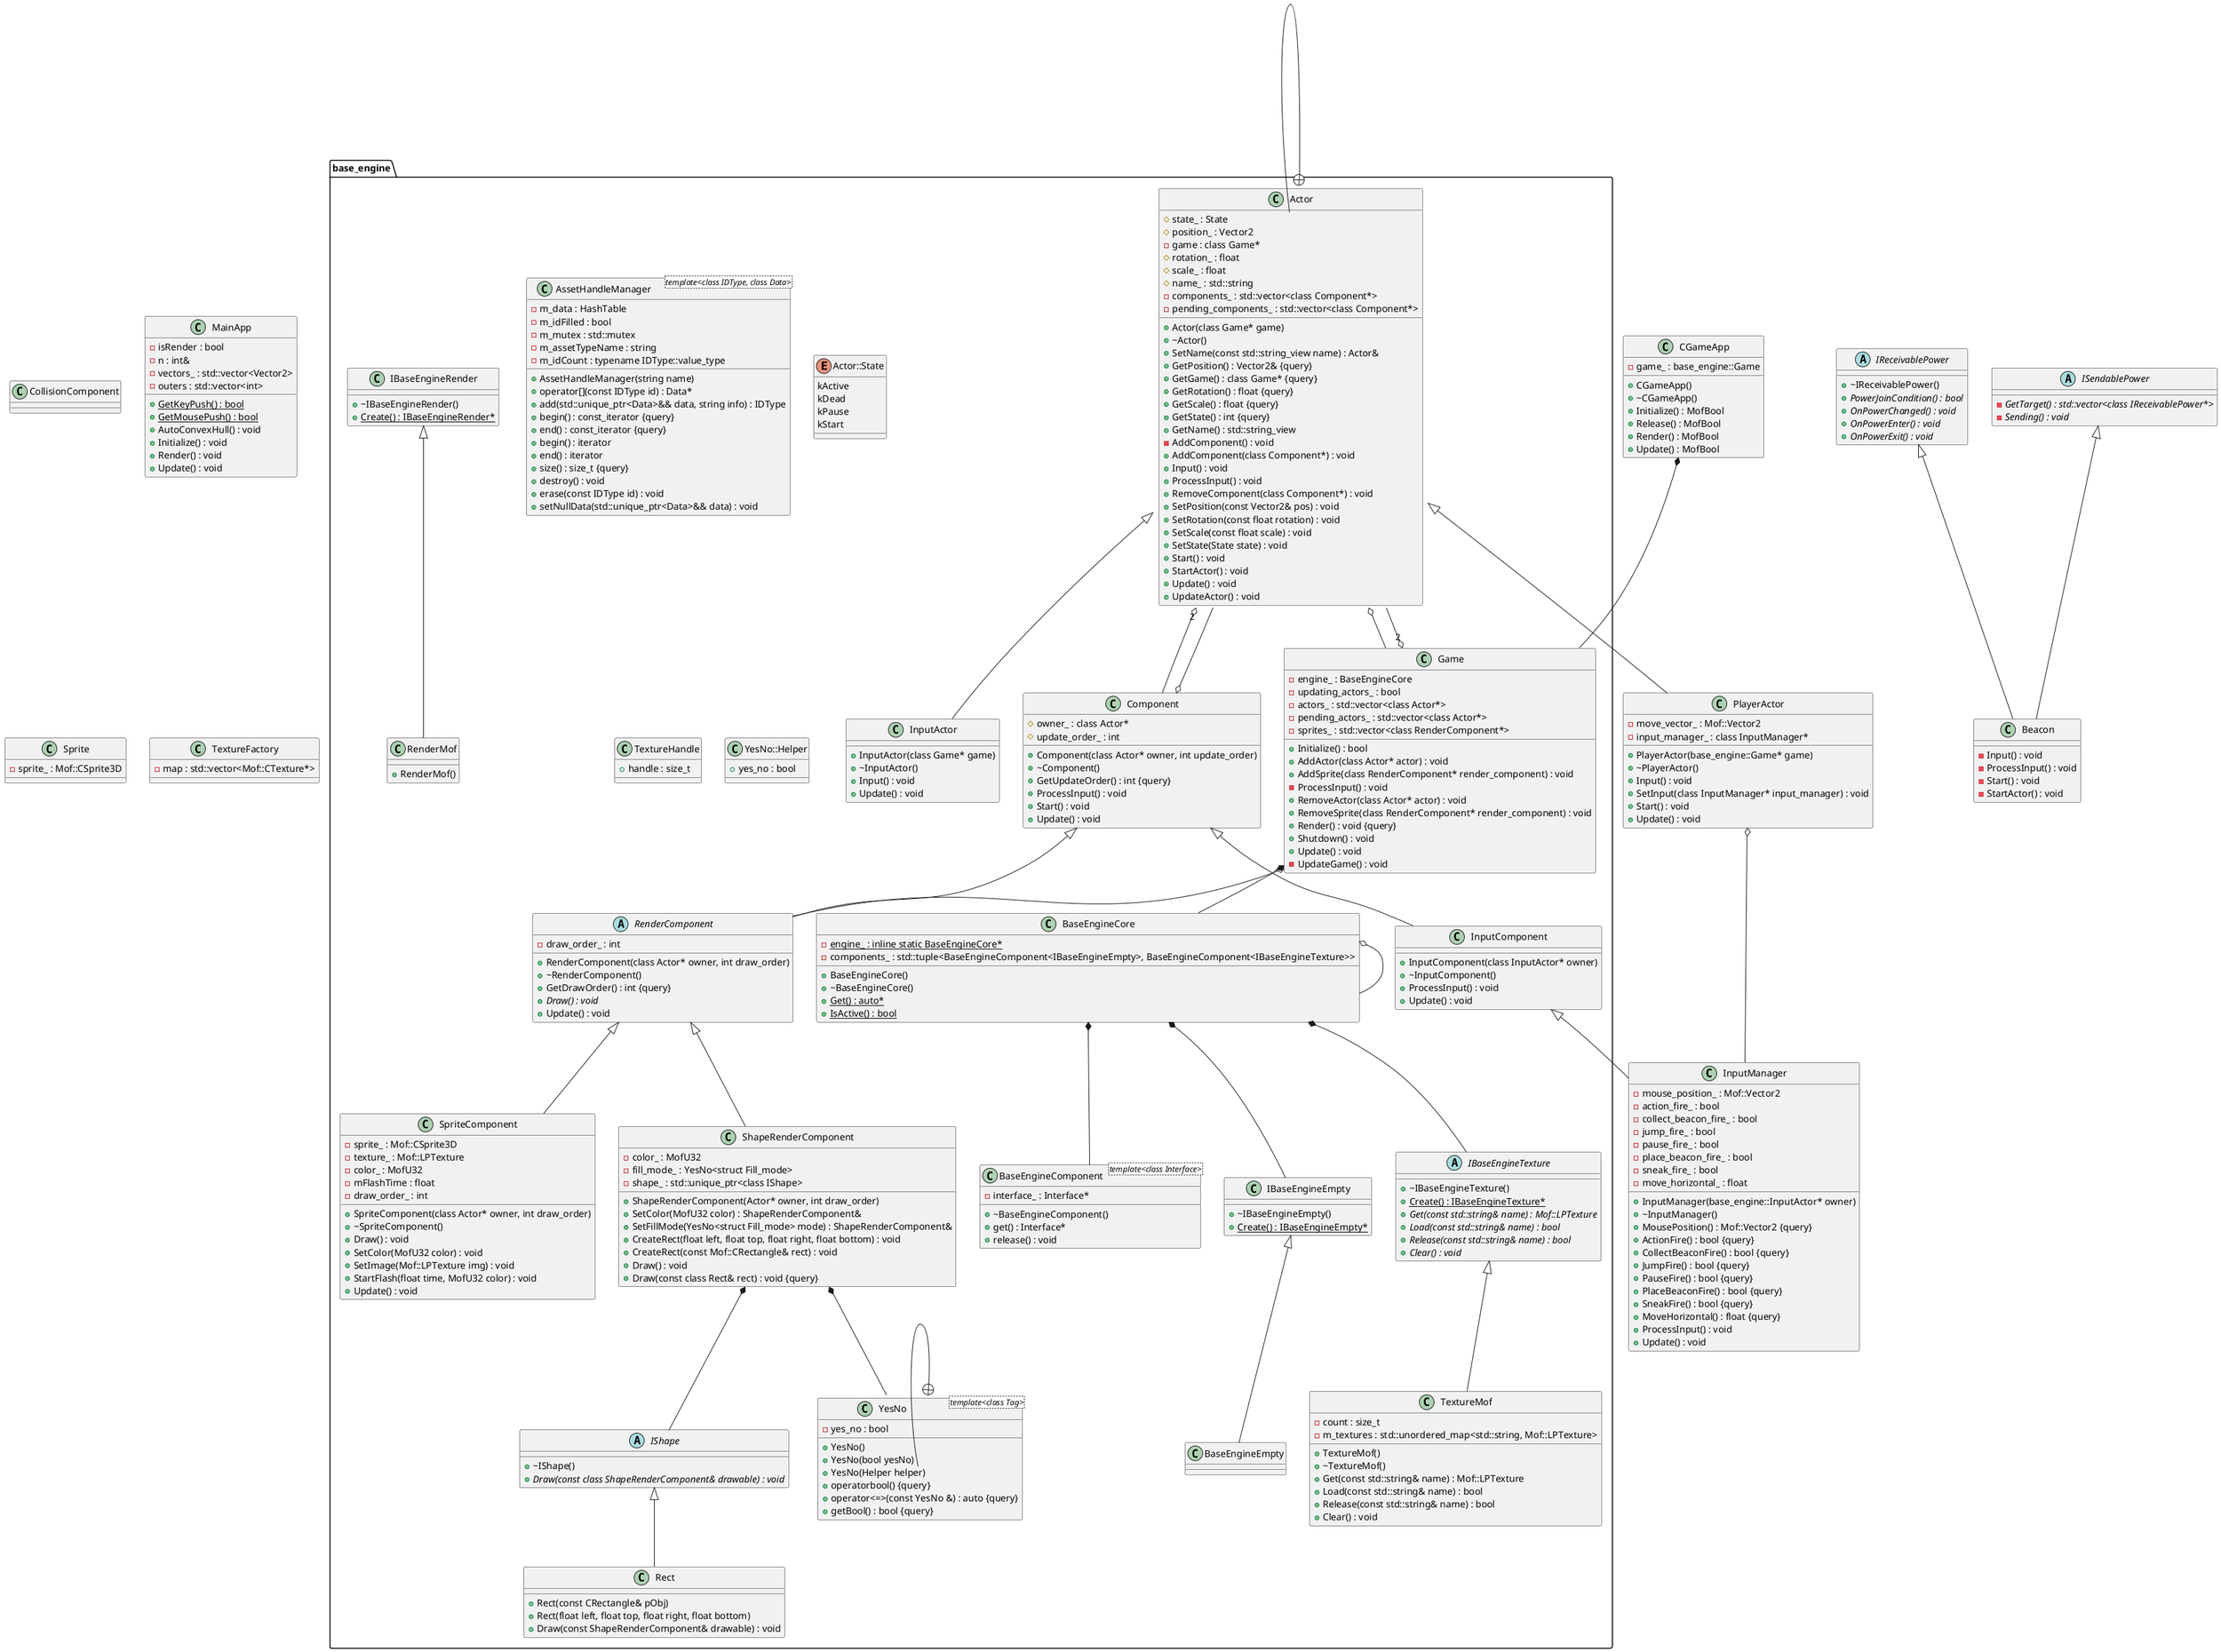 @startuml





/' Objects '/

class Beacon {
	-Input() : void
	-ProcessInput() : void
	-Start() : void
	-StartActor() : void
}


class CGameApp {
	+CGameApp()
	+~CGameApp()
	+Initialize() : MofBool
	+Release() : MofBool
	+Render() : MofBool
	+Update() : MofBool
	-game_ : base_engine::Game
}


class CollisionComponent {
}


abstract class IReceivablePower {
	+~IReceivablePower()
	+{abstract} PowerJoinCondition() : bool
	+{abstract} OnPowerChanged() : void
	+{abstract} OnPowerEnter() : void
	+{abstract} OnPowerExit() : void
}


abstract class ISendablePower {
	-{abstract} GetTarget() : std::vector<class IReceivablePower*>
	-{abstract} Sending() : void
}


class InputManager {
	+InputManager(base_engine::InputActor* owner)
	+~InputManager()
	+MousePosition() : Mof::Vector2 {query}
	-mouse_position_ : Mof::Vector2
	+ActionFire() : bool {query}
	+CollectBeaconFire() : bool {query}
	+JumpFire() : bool {query}
	+PauseFire() : bool {query}
	+PlaceBeaconFire() : bool {query}
	+SneakFire() : bool {query}
	-action_fire_ : bool
	-collect_beacon_fire_ : bool
	-jump_fire_ : bool
	-pause_fire_ : bool
	-place_beacon_fire_ : bool
	-sneak_fire_ : bool
	+MoveHorizontal() : float {query}
	-move_horizontal_ : float
	+ProcessInput() : void
	+Update() : void
}


class MainApp {
	+{static} GetKeyPush() : bool
	+{static} GetMousePush() : bool
	-isRender : bool
	-n : int&
	-vectors_ : std::vector<Vector2>
	-outers : std::vector<int>
	+AutoConvexHull() : void
	+Initialize() : void
	+Render() : void
	+Update() : void
}


class PlayerActor {
	+PlayerActor(base_engine::Game* game)
	+~PlayerActor()
	-move_vector_ : Mof::Vector2
	-input_manager_ : class InputManager*
	+Input() : void
	+SetInput(class InputManager* input_manager) : void
	+Start() : void
	+Update() : void
}


class Sprite {
	-sprite_ : Mof::CSprite3D
}


class TextureFactory {
	-map : std::vector<Mof::CTexture*>
}


namespace base_engine {
	class Actor {
		+Actor(class Game* game)
		+~Actor()
		+SetName(const std::string_view name) : Actor&
		#state_ : State
		#position_ : Vector2
		+GetPosition() : Vector2& {query}
		+GetGame() : class Game* {query}
		-game : class Game*
		+GetRotation() : float {query}
		+GetScale() : float {query}
		#rotation_ : float
		#scale_ : float
		+GetState() : int {query}
		#name_ : std::string
		+GetName() : std::string_view
		-components_ : std::vector<class Component*>
		-pending_components_ : std::vector<class Component*>
		-AddComponent() : void
		+AddComponent(class Component*) : void
		+Input() : void
		+ProcessInput() : void
		+RemoveComponent(class Component*) : void
		+SetPosition(const Vector2& pos) : void
		+SetRotation(const float rotation) : void
		+SetScale(const float scale) : void
		+SetState(State state) : void
		+Start() : void
		+StartActor() : void
		+Update() : void
		+UpdateActor() : void
	}

	class AssetHandleManager <template<class IDType, class Data>> {
		+AssetHandleManager(string name)
		+operator[](const IDType id) : Data*
		-m_data : HashTable
		+add(std::unique_ptr<Data>&& data, string info) : IDType
		-m_idFilled : bool
		+begin() : const_iterator {query}
		+end() : const_iterator {query}
		+begin() : iterator
		+end() : iterator
		+size() : size_t {query}
		-m_mutex : std::mutex
		-m_assetTypeName : string
		-m_idCount : typename IDType::value_type
		+destroy() : void
		+erase(const IDType id) : void
		+setNullData(std::unique_ptr<Data>&& data) : void
	}

	class BaseEngineComponent <template<class Interface>> {
		+~BaseEngineComponent()
		+get() : Interface*
		-interface_ : Interface*
		+release() : void
	}

	class BaseEngineCore {
		+BaseEngineCore()
		+~BaseEngineCore()
		+{static} Get() : auto*
		+{static} IsActive() : bool
		-{static} engine_ : inline static BaseEngineCore*
		-components_ : std::tuple<BaseEngineComponent<IBaseEngineEmpty>, BaseEngineComponent<IBaseEngineTexture>>
	}

	class BaseEngineEmpty {
	}

	class Component {
		+Component(class Actor* owner, int update_order)
		+~Component()
		#owner_ : class Actor*
		+GetUpdateOrder() : int {query}
		#update_order_ : int
		+ProcessInput() : void
		+Start() : void
		+Update() : void
	}

	class Game {
		-engine_ : BaseEngineCore
		+Initialize() : bool
		-updating_actors_ : bool
		-actors_ : std::vector<class Actor*>
		-pending_actors_ : std::vector<class Actor*>
		-sprites_ : std::vector<class RenderComponent*>
		+AddActor(class Actor* actor) : void
		+AddSprite(class RenderComponent* render_component) : void
		-ProcessInput() : void
		+RemoveActor(class Actor* actor) : void
		+RemoveSprite(class RenderComponent* render_component) : void
		+Render() : void {query}
		+Shutdown() : void
		+Update() : void
		-UpdateGame() : void
	}

	class IBaseEngineEmpty {
		+~IBaseEngineEmpty()
		+{static} Create() : IBaseEngineEmpty*
	}

	class IBaseEngineRender {
		+~IBaseEngineRender()
		+{static} Create() : IBaseEngineRender*
	}

	abstract class IBaseEngineTexture {
		+~IBaseEngineTexture()
		+{static} Create() : IBaseEngineTexture*
		+{abstract} Get(const std::string& name) : Mof::LPTexture
		+{abstract} Load(const std::string& name) : bool
		+{abstract} Release(const std::string& name) : bool
		+{abstract} Clear() : void
	}

	abstract class IShape {
		+~IShape()
		+{abstract} Draw(const class ShapeRenderComponent& drawable) : void
	}

	class InputActor {
		+InputActor(class Game* game)
		+~InputActor()
		+Input() : void
		+Update() : void
	}

	class InputComponent {
		+InputComponent(class InputActor* owner)
		+~InputComponent()
		+ProcessInput() : void
		+Update() : void
	}

	class Rect {
		+Rect(const CRectangle& pObj)
		+Rect(float left, float top, float right, float bottom)
		+Draw(const ShapeRenderComponent& drawable) : void
	}

	abstract class RenderComponent {
		+RenderComponent(class Actor* owner, int draw_order)
		+~RenderComponent()
		+GetDrawOrder() : int {query}
		-draw_order_ : int
		+{abstract} Draw() : void
		+Update() : void
	}

	class RenderMof {
		+RenderMof()
	}

	class ShapeRenderComponent {
		+ShapeRenderComponent(Actor* owner, int draw_order)
		-color_ : MofU32
		+SetColor(MofU32 color) : ShapeRenderComponent&
		+SetFillMode(YesNo<struct Fill_mode> mode) : ShapeRenderComponent&
		-fill_mode_ : YesNo<struct Fill_mode>
		-shape_ : std::unique_ptr<class IShape>
		+CreateRect(float left, float top, float right, float bottom) : void
		+CreateRect(const Mof::CRectangle& rect) : void
		+Draw() : void
		+Draw(const class Rect& rect) : void {query}
	}

	class SpriteComponent {
		+SpriteComponent(class Actor* owner, int draw_order)
		+~SpriteComponent()
		-sprite_ : Mof::CSprite3D
		-texture_ : Mof::LPTexture
		-color_ : MofU32
		-mFlashTime : float
		-draw_order_ : int
		+Draw() : void
		+SetColor(MofU32 color) : void
		+SetImage(Mof::LPTexture img) : void
		+StartFlash(float time, MofU32 color) : void
		+Update() : void
	}

	class TextureMof {
		+TextureMof()
		+~TextureMof()
		+Get(const std::string& name) : Mof::LPTexture
		+Load(const std::string& name) : bool
		+Release(const std::string& name) : bool
		-count : size_t
		-m_textures : std::unordered_map<std::string, Mof::LPTexture>
		+Clear() : void
	}

	enum Actor::State {
		kActive
		kDead
		kPause
		kStart
	}

	class TextureHandle {
		+handle : size_t
	}

	class YesNo <template<class Tag>> {
		+YesNo()
		+YesNo(bool yesNo)
		+YesNo(Helper helper)
		+operatorbool() {query}
		+operator<=>(const YesNo &) : auto {query}
		+getBool() : bool {query}
		-yes_no : bool
	}

	class YesNo::Helper {
		+yes_no : bool
	}
}





/' Inheritance relationships '/

base_engine.Actor <|-- base_engine.InputActor


base_engine.Actor <|-- .PlayerActor


base_engine.Component <|-- base_engine.InputComponent


base_engine.Component <|-- base_engine.RenderComponent


base_engine.IBaseEngineEmpty <|-- base_engine.BaseEngineEmpty


base_engine.IBaseEngineRender <|-- base_engine.RenderMof


base_engine.IBaseEngineTexture <|-- base_engine.TextureMof


.IReceivablePower <|-- .Beacon


.ISendablePower <|-- .Beacon


base_engine.IShape <|-- base_engine.Rect


base_engine.InputComponent <|-- .InputManager


base_engine.RenderComponent <|-- base_engine.ShapeRenderComponent


base_engine.RenderComponent <|-- base_engine.SpriteComponent





/' Aggregation relationships '/

base_engine.Actor "2" o-- base_engine.Component


base_engine.Actor o-- base_engine.Game


base_engine.BaseEngineCore *-- base_engine.BaseEngineComponent


base_engine.BaseEngineCore o-- base_engine.BaseEngineCore


base_engine.BaseEngineCore *-- base_engine.IBaseEngineEmpty


base_engine.BaseEngineCore *-- base_engine.IBaseEngineTexture


.CGameApp *-- base_engine.Game


base_engine.Component o-- base_engine.Actor


base_engine.Game "2" o-- base_engine.Actor


base_engine.Game *-- base_engine.BaseEngineCore


base_engine.Game o-- base_engine.RenderComponent


.PlayerActor o-- .InputManager


base_engine.ShapeRenderComponent *-- base_engine.IShape


base_engine.ShapeRenderComponent *-- base_engine.YesNo






/' Nested objects '/

base_engine.Actor +-- base_engine.Actor::State


base_engine.YesNo +-- base_engine.YesNo::Helper




@enduml
